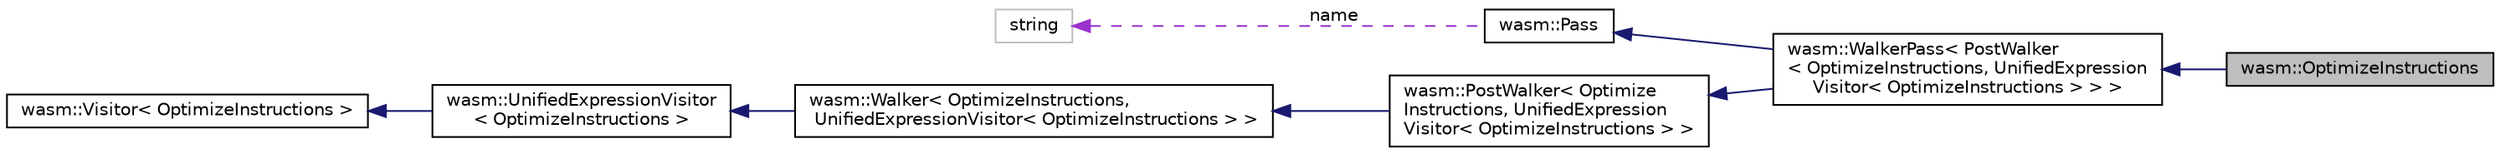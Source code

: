 digraph "wasm::OptimizeInstructions"
{
  edge [fontname="Helvetica",fontsize="10",labelfontname="Helvetica",labelfontsize="10"];
  node [fontname="Helvetica",fontsize="10",shape=record];
  rankdir="LR";
  Node7 [label="wasm::OptimizeInstructions",height=0.2,width=0.4,color="black", fillcolor="grey75", style="filled", fontcolor="black"];
  Node8 -> Node7 [dir="back",color="midnightblue",fontsize="10",style="solid"];
  Node8 [label="wasm::WalkerPass\< PostWalker\l\< OptimizeInstructions, UnifiedExpression\lVisitor\< OptimizeInstructions \> \> \>",height=0.2,width=0.4,color="black", fillcolor="white", style="filled",URL="$classwasm_1_1_walker_pass.html"];
  Node9 -> Node8 [dir="back",color="midnightblue",fontsize="10",style="solid"];
  Node9 [label="wasm::Pass",height=0.2,width=0.4,color="black", fillcolor="white", style="filled",URL="$classwasm_1_1_pass.html"];
  Node10 -> Node9 [dir="back",color="darkorchid3",fontsize="10",style="dashed",label=" name" ];
  Node10 [label="string",height=0.2,width=0.4,color="grey75", fillcolor="white", style="filled"];
  Node11 -> Node8 [dir="back",color="midnightblue",fontsize="10",style="solid"];
  Node11 [label="wasm::PostWalker\< Optimize\lInstructions, UnifiedExpression\lVisitor\< OptimizeInstructions \> \>",height=0.2,width=0.4,color="black", fillcolor="white", style="filled",URL="$structwasm_1_1_post_walker.html"];
  Node12 -> Node11 [dir="back",color="midnightblue",fontsize="10",style="solid"];
  Node12 [label="wasm::Walker\< OptimizeInstructions,\l UnifiedExpressionVisitor\< OptimizeInstructions \> \>",height=0.2,width=0.4,color="black", fillcolor="white", style="filled",URL="$structwasm_1_1_walker.html"];
  Node13 -> Node12 [dir="back",color="midnightblue",fontsize="10",style="solid"];
  Node13 [label="wasm::UnifiedExpressionVisitor\l\< OptimizeInstructions \>",height=0.2,width=0.4,color="black", fillcolor="white", style="filled",URL="$structwasm_1_1_unified_expression_visitor.html"];
  Node14 -> Node13 [dir="back",color="midnightblue",fontsize="10",style="solid"];
  Node14 [label="wasm::Visitor\< OptimizeInstructions \>",height=0.2,width=0.4,color="black", fillcolor="white", style="filled",URL="$structwasm_1_1_visitor.html"];
}
